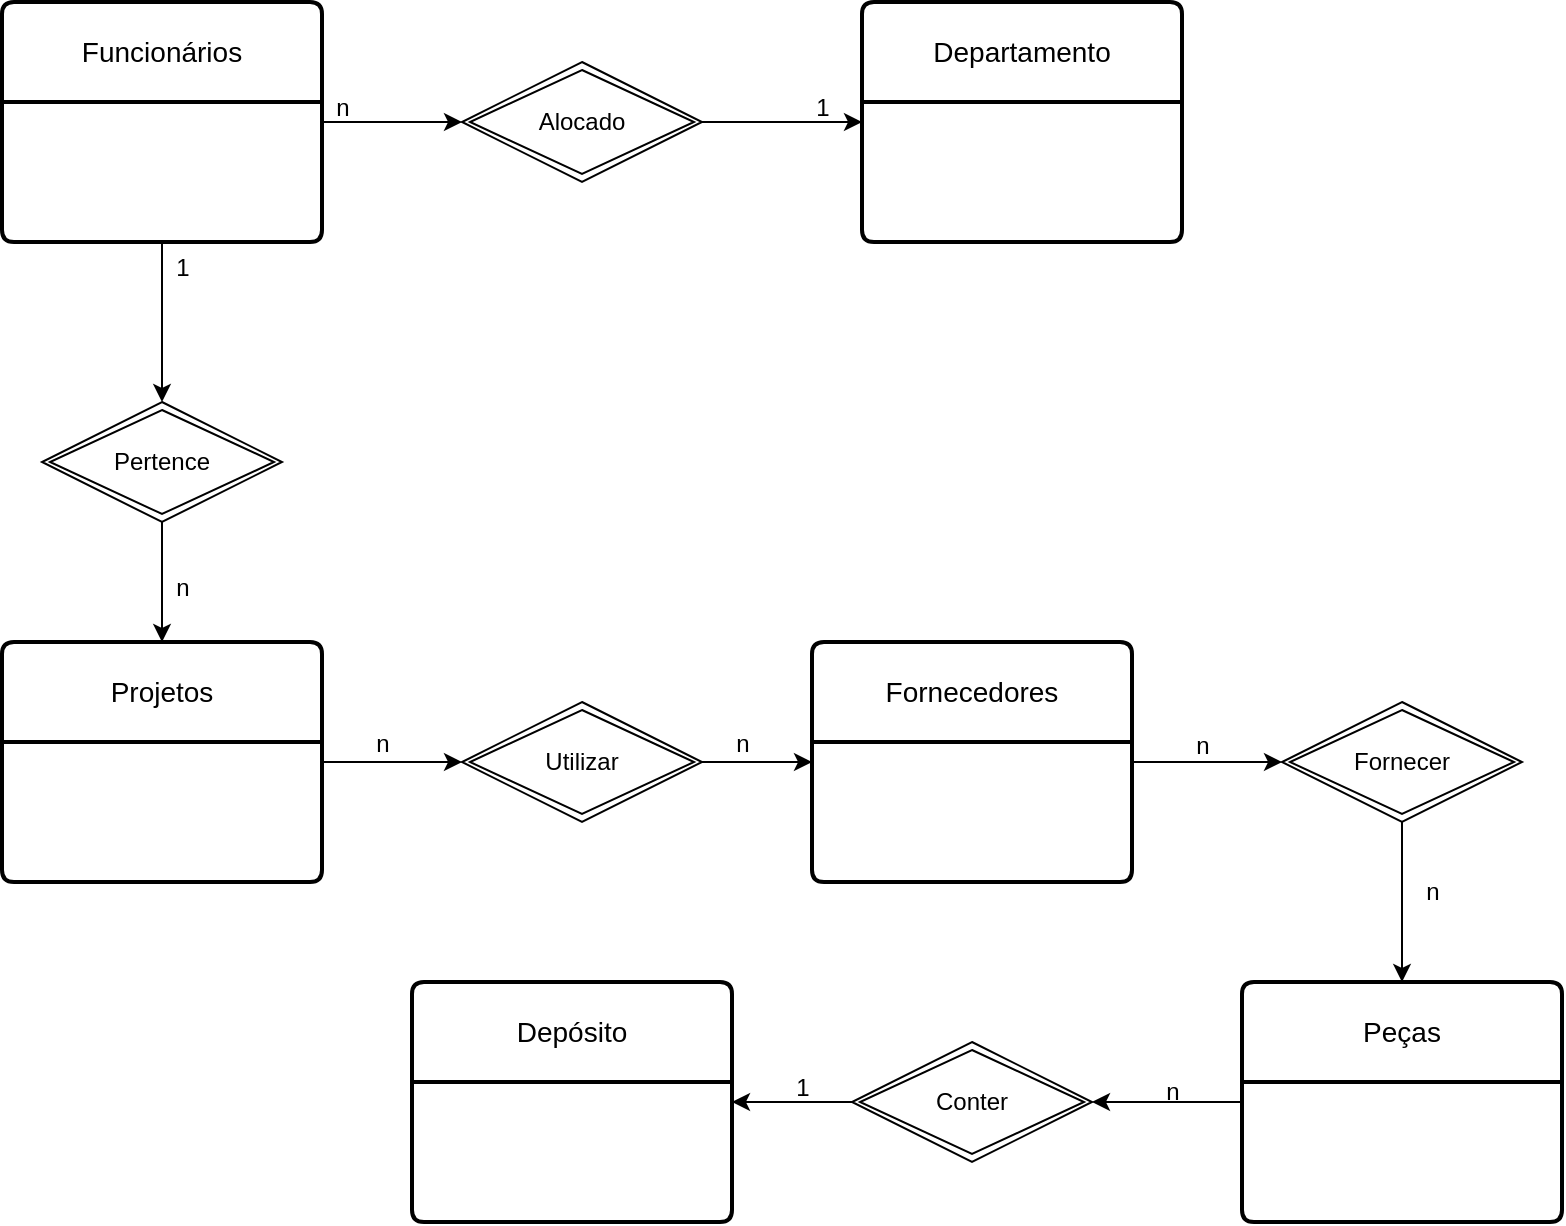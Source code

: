 <mxfile version="21.6.9" type="github">
  <diagram id="R2lEEEUBdFMjLlhIrx00" name="Page-1">
    <mxGraphModel dx="1434" dy="718" grid="1" gridSize="10" guides="1" tooltips="1" connect="1" arrows="1" fold="1" page="1" pageScale="1" pageWidth="850" pageHeight="1100" math="0" shadow="0" extFonts="Permanent Marker^https://fonts.googleapis.com/css?family=Permanent+Marker">
      <root>
        <mxCell id="0" />
        <mxCell id="1" parent="0" />
        <mxCell id="KHuX0e-AmjDHZb3JDBsN-6" style="edgeStyle=orthogonalEdgeStyle;rounded=0;orthogonalLoop=1;jettySize=auto;html=1;entryX=0;entryY=0.5;entryDx=0;entryDy=0;" edge="1" parent="1" source="KHuX0e-AmjDHZb3JDBsN-1" target="KHuX0e-AmjDHZb3JDBsN-5">
          <mxGeometry relative="1" as="geometry" />
        </mxCell>
        <mxCell id="KHuX0e-AmjDHZb3JDBsN-11" style="edgeStyle=orthogonalEdgeStyle;rounded=0;orthogonalLoop=1;jettySize=auto;html=1;exitX=0.5;exitY=1;exitDx=0;exitDy=0;entryX=0.5;entryY=0;entryDx=0;entryDy=0;" edge="1" parent="1" source="KHuX0e-AmjDHZb3JDBsN-1" target="KHuX0e-AmjDHZb3JDBsN-10">
          <mxGeometry relative="1" as="geometry" />
        </mxCell>
        <mxCell id="KHuX0e-AmjDHZb3JDBsN-1" value="Funcionários" style="swimlane;childLayout=stackLayout;horizontal=1;startSize=50;horizontalStack=0;rounded=1;fontSize=14;fontStyle=0;strokeWidth=2;resizeParent=0;resizeLast=1;shadow=0;dashed=0;align=center;arcSize=4;whiteSpace=wrap;html=1;" vertex="1" parent="1">
          <mxGeometry x="20" y="10" width="160" height="120" as="geometry" />
        </mxCell>
        <mxCell id="KHuX0e-AmjDHZb3JDBsN-4" value="Departamento" style="swimlane;childLayout=stackLayout;horizontal=1;startSize=50;horizontalStack=0;rounded=1;fontSize=14;fontStyle=0;strokeWidth=2;resizeParent=0;resizeLast=1;shadow=0;dashed=0;align=center;arcSize=4;whiteSpace=wrap;html=1;" vertex="1" parent="1">
          <mxGeometry x="450" y="10" width="160" height="120" as="geometry" />
        </mxCell>
        <mxCell id="KHuX0e-AmjDHZb3JDBsN-8" style="edgeStyle=orthogonalEdgeStyle;rounded=0;orthogonalLoop=1;jettySize=auto;html=1;entryX=0;entryY=0.5;entryDx=0;entryDy=0;" edge="1" parent="1" source="KHuX0e-AmjDHZb3JDBsN-5" target="KHuX0e-AmjDHZb3JDBsN-4">
          <mxGeometry relative="1" as="geometry" />
        </mxCell>
        <mxCell id="KHuX0e-AmjDHZb3JDBsN-5" value="Alocado" style="shape=rhombus;double=1;perimeter=rhombusPerimeter;whiteSpace=wrap;html=1;align=center;" vertex="1" parent="1">
          <mxGeometry x="250" y="40" width="120" height="60" as="geometry" />
        </mxCell>
        <mxCell id="KHuX0e-AmjDHZb3JDBsN-7" value="n" style="text;html=1;align=center;verticalAlign=middle;resizable=0;points=[];autosize=1;strokeColor=none;fillColor=none;" vertex="1" parent="1">
          <mxGeometry x="175" y="48" width="30" height="30" as="geometry" />
        </mxCell>
        <mxCell id="KHuX0e-AmjDHZb3JDBsN-9" value="&lt;div&gt;1&lt;br&gt;&lt;/div&gt;" style="text;html=1;align=center;verticalAlign=middle;resizable=0;points=[];autosize=1;strokeColor=none;fillColor=none;" vertex="1" parent="1">
          <mxGeometry x="415" y="48" width="30" height="30" as="geometry" />
        </mxCell>
        <mxCell id="KHuX0e-AmjDHZb3JDBsN-13" style="edgeStyle=orthogonalEdgeStyle;rounded=0;orthogonalLoop=1;jettySize=auto;html=1;exitX=0.5;exitY=1;exitDx=0;exitDy=0;entryX=0.5;entryY=0;entryDx=0;entryDy=0;" edge="1" parent="1" source="KHuX0e-AmjDHZb3JDBsN-10" target="KHuX0e-AmjDHZb3JDBsN-12">
          <mxGeometry relative="1" as="geometry" />
        </mxCell>
        <mxCell id="KHuX0e-AmjDHZb3JDBsN-10" value="Pertence" style="shape=rhombus;double=1;perimeter=rhombusPerimeter;whiteSpace=wrap;html=1;align=center;" vertex="1" parent="1">
          <mxGeometry x="40" y="210" width="120" height="60" as="geometry" />
        </mxCell>
        <mxCell id="KHuX0e-AmjDHZb3JDBsN-18" style="edgeStyle=orthogonalEdgeStyle;rounded=0;orthogonalLoop=1;jettySize=auto;html=1;exitX=1;exitY=0.5;exitDx=0;exitDy=0;entryX=0;entryY=0.5;entryDx=0;entryDy=0;" edge="1" parent="1" source="KHuX0e-AmjDHZb3JDBsN-12" target="KHuX0e-AmjDHZb3JDBsN-14">
          <mxGeometry relative="1" as="geometry" />
        </mxCell>
        <mxCell id="KHuX0e-AmjDHZb3JDBsN-12" value="Projetos" style="swimlane;childLayout=stackLayout;horizontal=1;startSize=50;horizontalStack=0;rounded=1;fontSize=14;fontStyle=0;strokeWidth=2;resizeParent=0;resizeLast=1;shadow=0;dashed=0;align=center;arcSize=4;whiteSpace=wrap;html=1;" vertex="1" parent="1">
          <mxGeometry x="20" y="330" width="160" height="120" as="geometry" />
        </mxCell>
        <mxCell id="KHuX0e-AmjDHZb3JDBsN-21" style="edgeStyle=orthogonalEdgeStyle;rounded=0;orthogonalLoop=1;jettySize=auto;html=1;exitX=1;exitY=0.5;exitDx=0;exitDy=0;entryX=0;entryY=0.5;entryDx=0;entryDy=0;" edge="1" parent="1" source="KHuX0e-AmjDHZb3JDBsN-14" target="KHuX0e-AmjDHZb3JDBsN-20">
          <mxGeometry relative="1" as="geometry" />
        </mxCell>
        <mxCell id="KHuX0e-AmjDHZb3JDBsN-14" value="Utilizar" style="shape=rhombus;double=1;perimeter=rhombusPerimeter;whiteSpace=wrap;html=1;align=center;" vertex="1" parent="1">
          <mxGeometry x="250" y="360" width="120" height="60" as="geometry" />
        </mxCell>
        <mxCell id="KHuX0e-AmjDHZb3JDBsN-16" value="1" style="text;html=1;align=center;verticalAlign=middle;resizable=0;points=[];autosize=1;strokeColor=none;fillColor=none;" vertex="1" parent="1">
          <mxGeometry x="95" y="128" width="30" height="30" as="geometry" />
        </mxCell>
        <mxCell id="KHuX0e-AmjDHZb3JDBsN-17" value="n" style="text;html=1;align=center;verticalAlign=middle;resizable=0;points=[];autosize=1;strokeColor=none;fillColor=none;" vertex="1" parent="1">
          <mxGeometry x="95" y="288" width="30" height="30" as="geometry" />
        </mxCell>
        <mxCell id="KHuX0e-AmjDHZb3JDBsN-19" value="n" style="text;html=1;align=center;verticalAlign=middle;resizable=0;points=[];autosize=1;strokeColor=none;fillColor=none;" vertex="1" parent="1">
          <mxGeometry x="195" y="366" width="30" height="30" as="geometry" />
        </mxCell>
        <mxCell id="KHuX0e-AmjDHZb3JDBsN-22" style="edgeStyle=orthogonalEdgeStyle;rounded=0;orthogonalLoop=1;jettySize=auto;html=1;exitX=1;exitY=0.5;exitDx=0;exitDy=0;" edge="1" parent="1" source="KHuX0e-AmjDHZb3JDBsN-20">
          <mxGeometry relative="1" as="geometry">
            <mxPoint x="660" y="390" as="targetPoint" />
          </mxGeometry>
        </mxCell>
        <mxCell id="KHuX0e-AmjDHZb3JDBsN-20" value="Fornecedores" style="swimlane;childLayout=stackLayout;horizontal=1;startSize=50;horizontalStack=0;rounded=1;fontSize=14;fontStyle=0;strokeWidth=2;resizeParent=0;resizeLast=1;shadow=0;dashed=0;align=center;arcSize=4;whiteSpace=wrap;html=1;" vertex="1" parent="1">
          <mxGeometry x="425" y="330" width="160" height="120" as="geometry" />
        </mxCell>
        <mxCell id="KHuX0e-AmjDHZb3JDBsN-25" style="edgeStyle=orthogonalEdgeStyle;rounded=0;orthogonalLoop=1;jettySize=auto;html=1;exitX=0.5;exitY=1;exitDx=0;exitDy=0;" edge="1" parent="1" source="KHuX0e-AmjDHZb3JDBsN-23" target="KHuX0e-AmjDHZb3JDBsN-24">
          <mxGeometry relative="1" as="geometry" />
        </mxCell>
        <mxCell id="KHuX0e-AmjDHZb3JDBsN-23" value="Fornecer" style="shape=rhombus;double=1;perimeter=rhombusPerimeter;whiteSpace=wrap;html=1;align=center;" vertex="1" parent="1">
          <mxGeometry x="660" y="360" width="120" height="60" as="geometry" />
        </mxCell>
        <mxCell id="KHuX0e-AmjDHZb3JDBsN-27" style="edgeStyle=orthogonalEdgeStyle;rounded=0;orthogonalLoop=1;jettySize=auto;html=1;exitX=0;exitY=0.5;exitDx=0;exitDy=0;" edge="1" parent="1" source="KHuX0e-AmjDHZb3JDBsN-24" target="KHuX0e-AmjDHZb3JDBsN-26">
          <mxGeometry relative="1" as="geometry" />
        </mxCell>
        <mxCell id="KHuX0e-AmjDHZb3JDBsN-24" value="Peças" style="swimlane;childLayout=stackLayout;horizontal=1;startSize=50;horizontalStack=0;rounded=1;fontSize=14;fontStyle=0;strokeWidth=2;resizeParent=0;resizeLast=1;shadow=0;dashed=0;align=center;arcSize=4;whiteSpace=wrap;html=1;" vertex="1" parent="1">
          <mxGeometry x="640" y="500" width="160" height="120" as="geometry" />
        </mxCell>
        <mxCell id="KHuX0e-AmjDHZb3JDBsN-29" style="edgeStyle=orthogonalEdgeStyle;rounded=0;orthogonalLoop=1;jettySize=auto;html=1;exitX=0;exitY=0.5;exitDx=0;exitDy=0;entryX=1;entryY=0.5;entryDx=0;entryDy=0;" edge="1" parent="1" source="KHuX0e-AmjDHZb3JDBsN-26" target="KHuX0e-AmjDHZb3JDBsN-28">
          <mxGeometry relative="1" as="geometry" />
        </mxCell>
        <mxCell id="KHuX0e-AmjDHZb3JDBsN-26" value="Conter" style="shape=rhombus;double=1;perimeter=rhombusPerimeter;whiteSpace=wrap;html=1;align=center;" vertex="1" parent="1">
          <mxGeometry x="445" y="530" width="120" height="60" as="geometry" />
        </mxCell>
        <mxCell id="KHuX0e-AmjDHZb3JDBsN-28" value="Depósito" style="swimlane;childLayout=stackLayout;horizontal=1;startSize=50;horizontalStack=0;rounded=1;fontSize=14;fontStyle=0;strokeWidth=2;resizeParent=0;resizeLast=1;shadow=0;dashed=0;align=center;arcSize=4;whiteSpace=wrap;html=1;" vertex="1" parent="1">
          <mxGeometry x="225" y="500" width="160" height="120" as="geometry" />
        </mxCell>
        <mxCell id="KHuX0e-AmjDHZb3JDBsN-30" value="n" style="text;html=1;align=center;verticalAlign=middle;resizable=0;points=[];autosize=1;strokeColor=none;fillColor=none;" vertex="1" parent="1">
          <mxGeometry x="375" y="366" width="30" height="30" as="geometry" />
        </mxCell>
        <mxCell id="KHuX0e-AmjDHZb3JDBsN-31" value="&lt;div&gt;n&lt;/div&gt;" style="text;html=1;align=center;verticalAlign=middle;resizable=0;points=[];autosize=1;strokeColor=none;fillColor=none;fontStyle=0" vertex="1" parent="1">
          <mxGeometry x="605" y="367" width="30" height="30" as="geometry" />
        </mxCell>
        <mxCell id="KHuX0e-AmjDHZb3JDBsN-32" value="&lt;div&gt;n&lt;/div&gt;" style="text;html=1;align=center;verticalAlign=middle;resizable=0;points=[];autosize=1;strokeColor=none;fillColor=none;" vertex="1" parent="1">
          <mxGeometry x="720" y="440" width="30" height="30" as="geometry" />
        </mxCell>
        <mxCell id="KHuX0e-AmjDHZb3JDBsN-33" value="&lt;div&gt;n&lt;/div&gt;" style="text;html=1;align=center;verticalAlign=middle;resizable=0;points=[];autosize=1;strokeColor=none;fillColor=none;" vertex="1" parent="1">
          <mxGeometry x="590" y="540" width="30" height="30" as="geometry" />
        </mxCell>
        <mxCell id="KHuX0e-AmjDHZb3JDBsN-34" value="1" style="text;html=1;align=center;verticalAlign=middle;resizable=0;points=[];autosize=1;strokeColor=none;fillColor=none;" vertex="1" parent="1">
          <mxGeometry x="405" y="538" width="30" height="30" as="geometry" />
        </mxCell>
      </root>
    </mxGraphModel>
  </diagram>
</mxfile>
